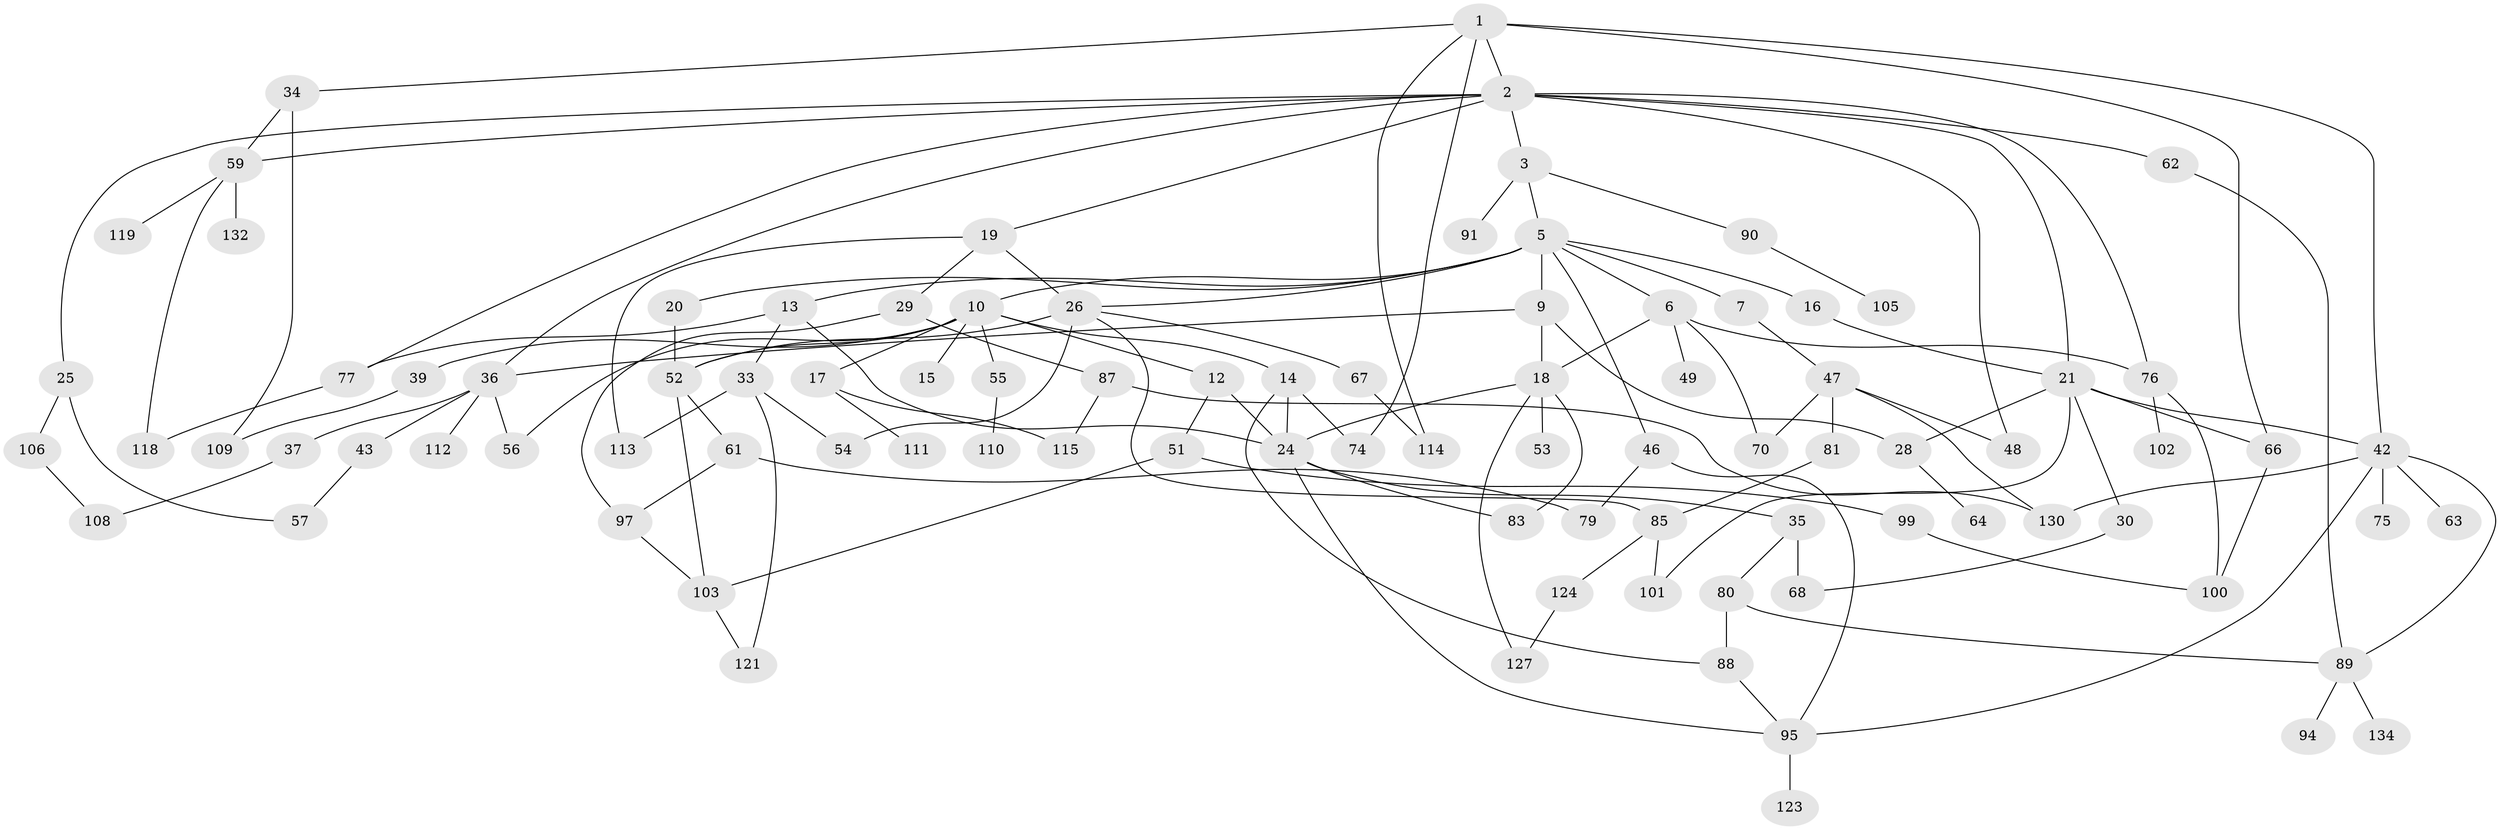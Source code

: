 // Generated by graph-tools (version 1.1) at 2025/23/03/03/25 07:23:33]
// undirected, 93 vertices, 139 edges
graph export_dot {
graph [start="1"]
  node [color=gray90,style=filled];
  1 [super="+72"];
  2 [super="+11"];
  3 [super="+4"];
  5 [super="+8"];
  6 [super="+117"];
  7;
  9;
  10 [super="+45"];
  12 [super="+22"];
  13 [super="+38"];
  14 [super="+86"];
  15;
  16;
  17 [super="+69"];
  18 [super="+27"];
  19 [super="+120"];
  20;
  21 [super="+23"];
  24 [super="+31"];
  25 [super="+73"];
  26 [super="+44"];
  28 [super="+60"];
  29 [super="+32"];
  30;
  33 [super="+41"];
  34 [super="+40"];
  35;
  36 [super="+82"];
  37;
  39 [super="+50"];
  42 [super="+58"];
  43;
  46 [super="+71"];
  47 [super="+126"];
  48;
  49;
  51;
  52 [super="+65"];
  53;
  54;
  55;
  56 [super="+78"];
  57 [super="+125"];
  59 [super="+92"];
  61;
  62;
  63;
  64;
  66 [super="+93"];
  67;
  68;
  70;
  74;
  75;
  76 [super="+84"];
  77;
  79 [super="+133"];
  80 [super="+116"];
  81 [super="+96"];
  83;
  85 [super="+107"];
  87;
  88;
  89;
  90;
  91 [super="+129"];
  94;
  95;
  97 [super="+98"];
  99;
  100 [super="+122"];
  101;
  102 [super="+104"];
  103 [super="+135"];
  105;
  106 [super="+136"];
  108;
  109;
  110;
  111;
  112;
  113;
  114;
  115;
  118 [super="+131"];
  119;
  121;
  123;
  124;
  127 [super="+128"];
  130;
  132;
  134;
  1 -- 2;
  1 -- 34;
  1 -- 74;
  1 -- 114;
  1 -- 42;
  1 -- 66;
  2 -- 3;
  2 -- 21;
  2 -- 48;
  2 -- 59;
  2 -- 36;
  2 -- 77;
  2 -- 19;
  2 -- 25;
  2 -- 76;
  2 -- 62;
  3 -- 90;
  3 -- 91;
  3 -- 5;
  5 -- 6;
  5 -- 7;
  5 -- 9;
  5 -- 10 [weight=2];
  5 -- 13;
  5 -- 26;
  5 -- 46;
  5 -- 16;
  5 -- 20;
  6 -- 49;
  6 -- 70;
  6 -- 76;
  6 -- 18;
  7 -- 47;
  9 -- 18;
  9 -- 28;
  9 -- 36;
  10 -- 12;
  10 -- 14;
  10 -- 15;
  10 -- 17;
  10 -- 39 [weight=2];
  10 -- 55;
  10 -- 56;
  10 -- 52;
  12 -- 51;
  12 -- 24;
  13 -- 33;
  13 -- 77;
  13 -- 24;
  14 -- 88;
  14 -- 24;
  14 -- 74;
  16 -- 21;
  17 -- 115;
  17 -- 111;
  18 -- 24;
  18 -- 83;
  18 -- 53;
  18 -- 127;
  19 -- 29;
  19 -- 113;
  19 -- 26;
  20 -- 52;
  21 -- 30;
  21 -- 42;
  21 -- 66;
  21 -- 101;
  21 -- 28;
  24 -- 95;
  24 -- 35;
  24 -- 83;
  25 -- 106;
  25 -- 57;
  26 -- 52;
  26 -- 54;
  26 -- 67;
  26 -- 85;
  28 -- 64;
  29 -- 87;
  29 -- 97;
  30 -- 68;
  33 -- 54;
  33 -- 113;
  33 -- 121;
  34 -- 59;
  34 -- 109;
  35 -- 68;
  35 -- 80;
  36 -- 37;
  36 -- 43;
  36 -- 112;
  36 -- 56;
  37 -- 108;
  39 -- 109;
  42 -- 63;
  42 -- 89;
  42 -- 95;
  42 -- 75;
  42 -- 130;
  43 -- 57;
  46 -- 95;
  46 -- 79;
  47 -- 81;
  47 -- 70;
  47 -- 48;
  47 -- 130;
  51 -- 99;
  51 -- 103;
  52 -- 61;
  52 -- 103;
  55 -- 110;
  59 -- 132;
  59 -- 119;
  59 -- 118;
  61 -- 79;
  61 -- 97;
  62 -- 89;
  66 -- 100;
  67 -- 114;
  76 -- 102;
  76 -- 100;
  77 -- 118;
  80 -- 88;
  80 -- 89;
  81 -- 85;
  85 -- 124;
  85 -- 101;
  87 -- 130;
  87 -- 115;
  88 -- 95;
  89 -- 94;
  89 -- 134;
  90 -- 105;
  95 -- 123;
  97 -- 103;
  99 -- 100;
  103 -- 121;
  106 -- 108;
  124 -- 127;
}
